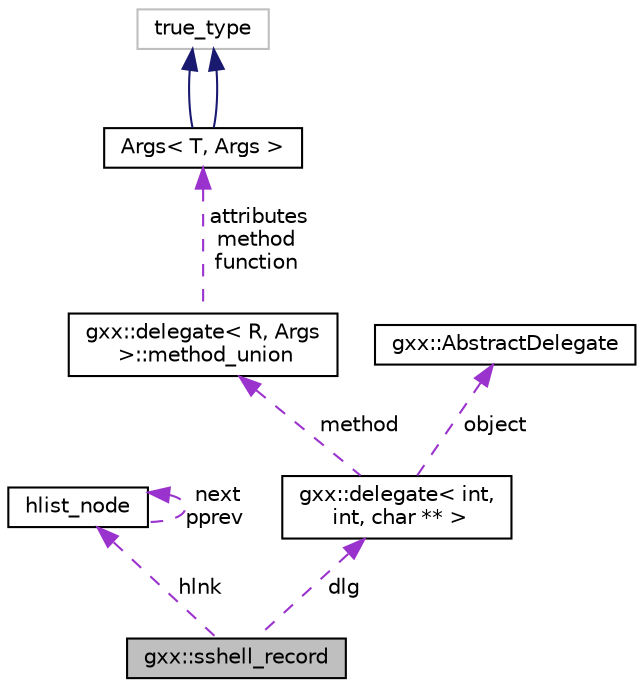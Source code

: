digraph "gxx::sshell_record"
{
  edge [fontname="Helvetica",fontsize="10",labelfontname="Helvetica",labelfontsize="10"];
  node [fontname="Helvetica",fontsize="10",shape=record];
  Node1 [label="gxx::sshell_record",height=0.2,width=0.4,color="black", fillcolor="grey75", style="filled", fontcolor="black"];
  Node2 -> Node1 [dir="back",color="darkorchid3",fontsize="10",style="dashed",label=" hlnk" ,fontname="Helvetica"];
  Node2 [label="hlist_node",height=0.2,width=0.4,color="black", fillcolor="white", style="filled",URL="$structhlist__node.html"];
  Node2 -> Node2 [dir="back",color="darkorchid3",fontsize="10",style="dashed",label=" next\npprev" ,fontname="Helvetica"];
  Node3 -> Node1 [dir="back",color="darkorchid3",fontsize="10",style="dashed",label=" dlg" ,fontname="Helvetica"];
  Node3 [label="gxx::delegate\< int,\l int, char ** \>",height=0.2,width=0.4,color="black", fillcolor="white", style="filled",URL="$classgxx_1_1delegate.html"];
  Node4 -> Node3 [dir="back",color="darkorchid3",fontsize="10",style="dashed",label=" method" ,fontname="Helvetica"];
  Node4 [label="gxx::delegate\< R, Args\l \>::method_union",height=0.2,width=0.4,color="black", fillcolor="white", style="filled",URL="$uniongxx_1_1delegate_1_1method__union.html"];
  Node5 -> Node4 [dir="back",color="darkorchid3",fontsize="10",style="dashed",label=" attributes\nmethod\nfunction" ,fontname="Helvetica"];
  Node5 [label="Args\< T, Args \>",height=0.2,width=0.4,color="black", fillcolor="white", style="filled",URL="$structArgs.html"];
  Node6 -> Node5 [dir="back",color="midnightblue",fontsize="10",style="solid",fontname="Helvetica"];
  Node6 [label="true_type",height=0.2,width=0.4,color="grey75", fillcolor="white", style="filled"];
  Node6 -> Node5 [dir="back",color="midnightblue",fontsize="10",style="solid",fontname="Helvetica"];
  Node7 -> Node3 [dir="back",color="darkorchid3",fontsize="10",style="dashed",label=" object" ,fontname="Helvetica"];
  Node7 [label="gxx::AbstractDelegate",height=0.2,width=0.4,color="black", fillcolor="white", style="filled",URL="$classgxx_1_1AbstractDelegate.html"];
}

